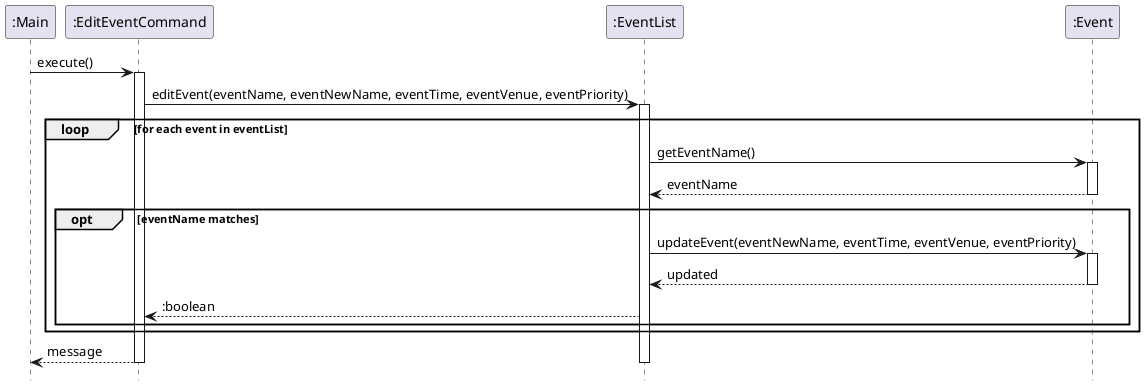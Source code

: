 @startuml
hide footbox

participant ":Main" as main
participant ":EditEventCommand" as editCommand
participant ":EventList" as eventList
participant ":Event" as event

main -> editCommand : execute()
activate editCommand

editCommand -> eventList : editEvent(eventName, eventNewName, eventTime, eventVenue, eventPriority)
activate eventList

loop for each event in eventList
    eventList -> event : getEventName()
    activate event
    event --> eventList : eventName
    deactivate event

    opt eventName matches
        eventList -> event : updateEvent(eventNewName, eventTime, eventVenue, eventPriority)
        activate event
        event --> eventList : updated
        deactivate event
        eventList --> editCommand : :boolean
    end

end

editCommand --> main : message
deactivate eventList
deactivate editCommand
@enduml